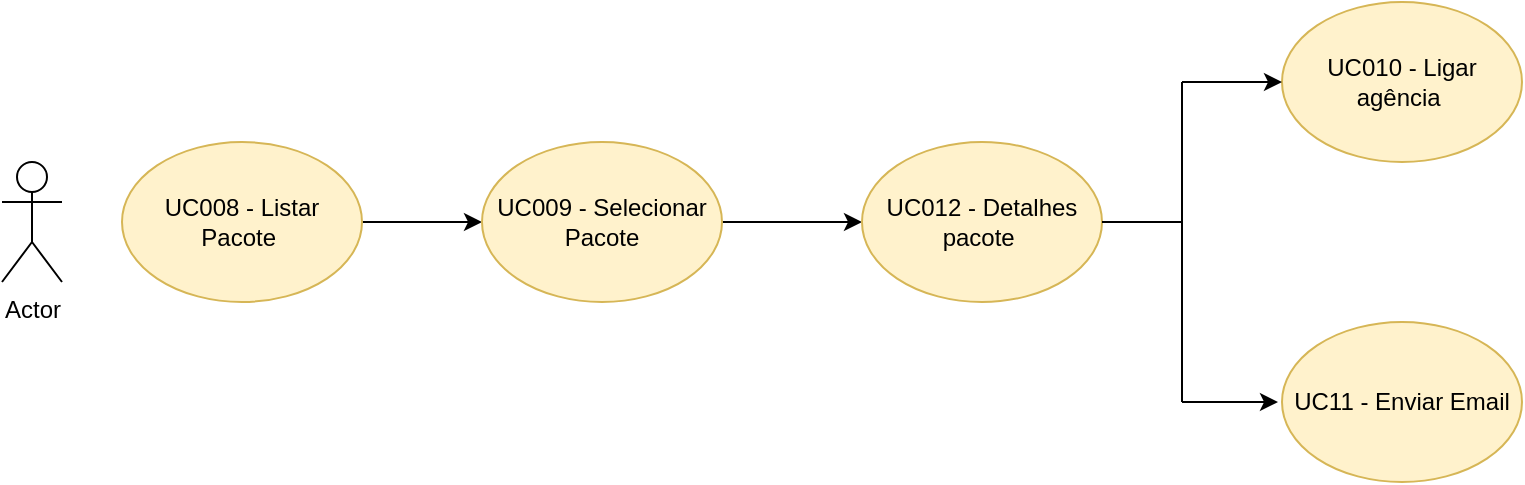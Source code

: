 <mxfile version="12.5.8" type="device"><diagram id="fZJbGYjehVbHAOT8xBaD" name="Page-1"><mxGraphModel dx="1422" dy="755" grid="1" gridSize="10" guides="0" tooltips="1" connect="1" arrows="1" fold="1" page="1" pageScale="1" pageWidth="827" pageHeight="1169" math="0" shadow="0"><root><mxCell id="0"/><mxCell id="1" parent="0"/><mxCell id="u8fjASpZjA-rKn-squ48-1" value="Actor" style="shape=umlActor;verticalLabelPosition=bottom;labelBackgroundColor=#ffffff;verticalAlign=top;html=1;outlineConnect=0;" vertex="1" parent="1"><mxGeometry x="30" y="80" width="30" height="60" as="geometry"/></mxCell><mxCell id="u8fjASpZjA-rKn-squ48-11" style="edgeStyle=orthogonalEdgeStyle;rounded=0;orthogonalLoop=1;jettySize=auto;html=1;entryX=0;entryY=0.5;entryDx=0;entryDy=0;" edge="1" parent="1" source="u8fjASpZjA-rKn-squ48-6" target="u8fjASpZjA-rKn-squ48-8"><mxGeometry relative="1" as="geometry"/></mxCell><mxCell id="u8fjASpZjA-rKn-squ48-6" value="UC008 - Listar Pacote&amp;nbsp;" style="ellipse;whiteSpace=wrap;html=1;fillColor=#fff2cc;strokeColor=#d6b656;" vertex="1" parent="1"><mxGeometry x="90" y="70" width="120" height="80" as="geometry"/></mxCell><mxCell id="u8fjASpZjA-rKn-squ48-12" style="edgeStyle=orthogonalEdgeStyle;rounded=0;orthogonalLoop=1;jettySize=auto;html=1;entryX=0;entryY=0.5;entryDx=0;entryDy=0;" edge="1" parent="1" source="u8fjASpZjA-rKn-squ48-8" target="u8fjASpZjA-rKn-squ48-10"><mxGeometry relative="1" as="geometry"/></mxCell><mxCell id="u8fjASpZjA-rKn-squ48-8" value="UC009 - Selecionar Pacote" style="ellipse;whiteSpace=wrap;html=1;fillColor=#fff2cc;strokeColor=#d6b656;" vertex="1" parent="1"><mxGeometry x="270" y="70" width="120" height="80" as="geometry"/></mxCell><mxCell id="u8fjASpZjA-rKn-squ48-9" value="UC11 - Enviar Email" style="ellipse;whiteSpace=wrap;html=1;fillColor=#fff2cc;strokeColor=#d6b656;" vertex="1" parent="1"><mxGeometry x="670" y="160" width="120" height="80" as="geometry"/></mxCell><mxCell id="u8fjASpZjA-rKn-squ48-10" value="UC012 - Detalhes pacote&amp;nbsp;" style="ellipse;whiteSpace=wrap;html=1;fillColor=#fff2cc;strokeColor=#d6b656;" vertex="1" parent="1"><mxGeometry x="460" y="70" width="120" height="80" as="geometry"/></mxCell><mxCell id="u8fjASpZjA-rKn-squ48-13" value="UC010 - Ligar agência&amp;nbsp;" style="ellipse;whiteSpace=wrap;html=1;fillColor=#fff2cc;strokeColor=#d6b656;" vertex="1" parent="1"><mxGeometry x="670" width="120" height="80" as="geometry"/></mxCell><mxCell id="u8fjASpZjA-rKn-squ48-14" value="" style="endArrow=none;html=1;exitX=1;exitY=0.5;exitDx=0;exitDy=0;" edge="1" parent="1" source="u8fjASpZjA-rKn-squ48-10"><mxGeometry width="50" height="50" relative="1" as="geometry"><mxPoint x="560" y="130" as="sourcePoint"/><mxPoint x="620" y="110" as="targetPoint"/></mxGeometry></mxCell><mxCell id="u8fjASpZjA-rKn-squ48-19" value="" style="endArrow=none;html=1;" edge="1" parent="1"><mxGeometry width="50" height="50" relative="1" as="geometry"><mxPoint x="620" y="110" as="sourcePoint"/><mxPoint x="620" y="40" as="targetPoint"/></mxGeometry></mxCell><mxCell id="u8fjASpZjA-rKn-squ48-20" value="" style="endArrow=none;html=1;" edge="1" parent="1"><mxGeometry width="50" height="50" relative="1" as="geometry"><mxPoint x="620" y="110" as="sourcePoint"/><mxPoint x="620" y="200" as="targetPoint"/></mxGeometry></mxCell><mxCell id="u8fjASpZjA-rKn-squ48-21" value="" style="endArrow=classic;html=1;" edge="1" parent="1" target="u8fjASpZjA-rKn-squ48-13"><mxGeometry width="50" height="50" relative="1" as="geometry"><mxPoint x="620" y="40" as="sourcePoint"/><mxPoint x="650" y="20" as="targetPoint"/></mxGeometry></mxCell><mxCell id="u8fjASpZjA-rKn-squ48-22" value="" style="endArrow=classic;html=1;" edge="1" parent="1"><mxGeometry width="50" height="50" relative="1" as="geometry"><mxPoint x="620" y="200" as="sourcePoint"/><mxPoint x="668" y="200" as="targetPoint"/></mxGeometry></mxCell></root></mxGraphModel></diagram></mxfile>